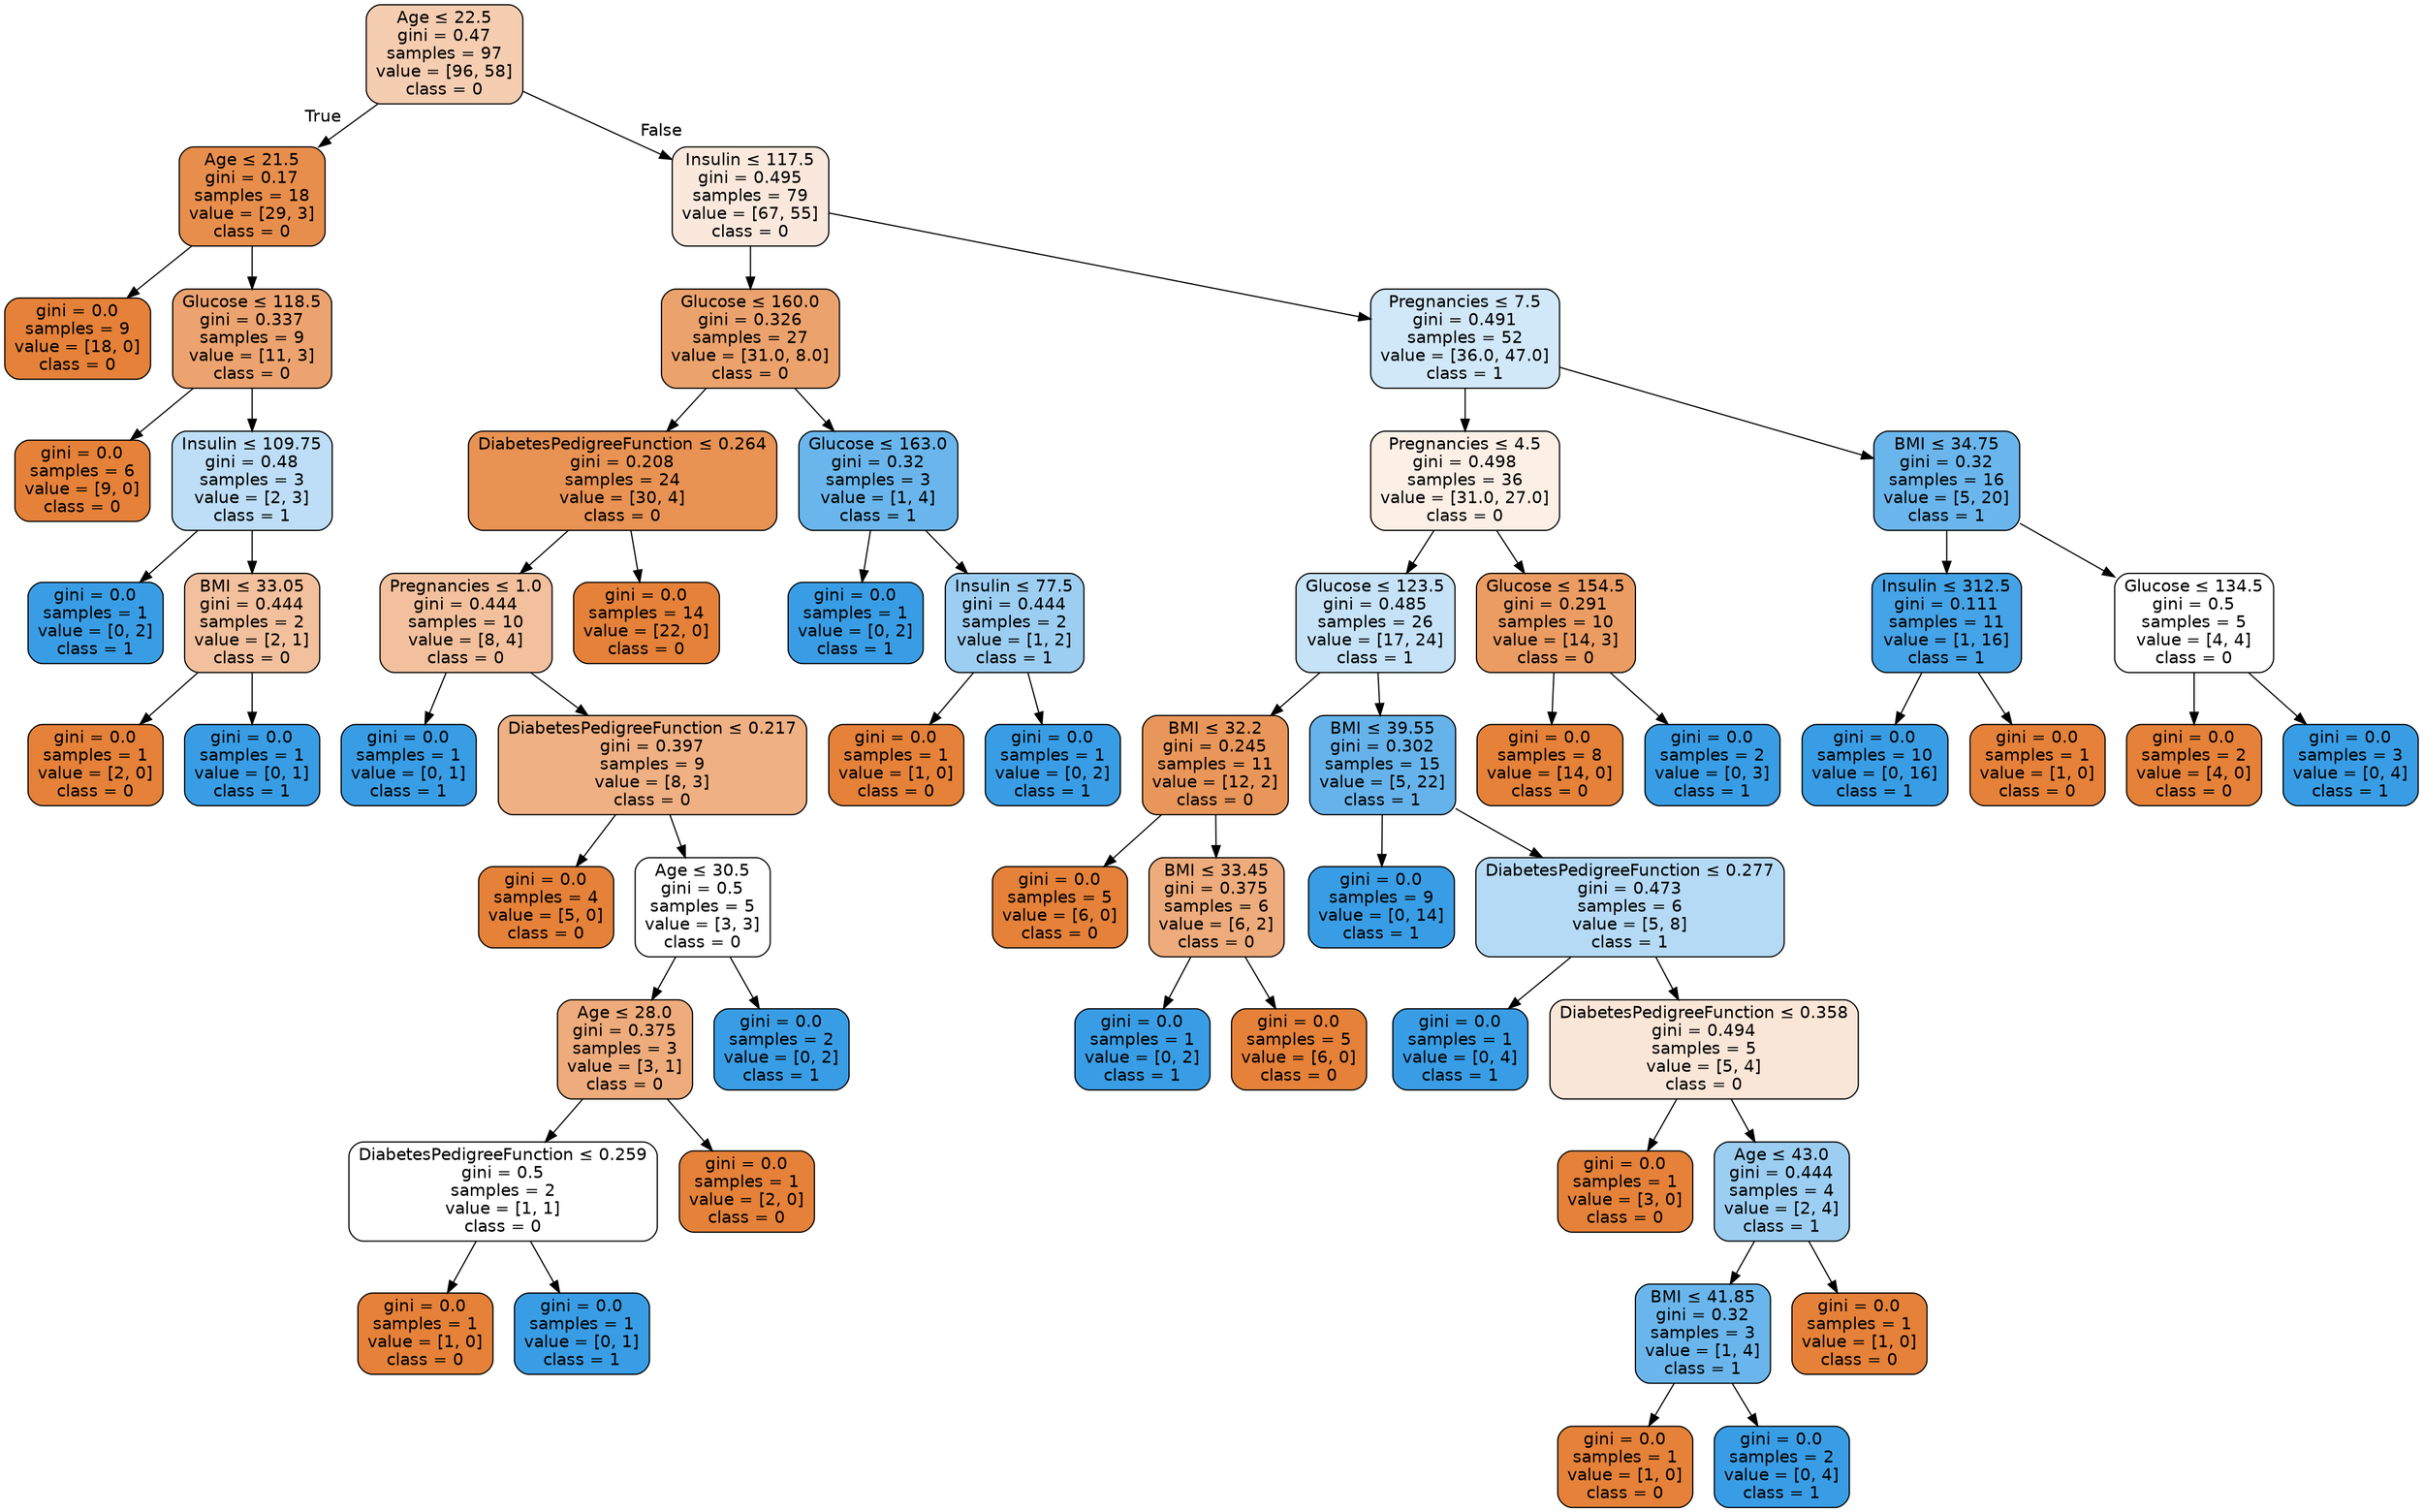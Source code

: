 digraph Tree {
node [shape=box, style="filled, rounded", color="black", fontname="helvetica"] ;
edge [fontname="helvetica"] ;
0 [label=<Age &le; 22.5<br/>gini = 0.47<br/>samples = 97<br/>value = [96, 58]<br/>class = 0>, fillcolor="#f5cdb1"] ;
1 [label=<Age &le; 21.5<br/>gini = 0.17<br/>samples = 18<br/>value = [29, 3]<br/>class = 0>, fillcolor="#e88e4d"] ;
0 -> 1 [labeldistance=2.5, labelangle=45, headlabel="True"] ;
2 [label=<gini = 0.0<br/>samples = 9<br/>value = [18, 0]<br/>class = 0>, fillcolor="#e58139"] ;
1 -> 2 ;
3 [label=<Glucose &le; 118.5<br/>gini = 0.337<br/>samples = 9<br/>value = [11, 3]<br/>class = 0>, fillcolor="#eca36f"] ;
1 -> 3 ;
4 [label=<gini = 0.0<br/>samples = 6<br/>value = [9, 0]<br/>class = 0>, fillcolor="#e58139"] ;
3 -> 4 ;
5 [label=<Insulin &le; 109.75<br/>gini = 0.48<br/>samples = 3<br/>value = [2, 3]<br/>class = 1>, fillcolor="#bddef6"] ;
3 -> 5 ;
6 [label=<gini = 0.0<br/>samples = 1<br/>value = [0, 2]<br/>class = 1>, fillcolor="#399de5"] ;
5 -> 6 ;
7 [label=<BMI &le; 33.05<br/>gini = 0.444<br/>samples = 2<br/>value = [2, 1]<br/>class = 0>, fillcolor="#f2c09c"] ;
5 -> 7 ;
8 [label=<gini = 0.0<br/>samples = 1<br/>value = [2, 0]<br/>class = 0>, fillcolor="#e58139"] ;
7 -> 8 ;
9 [label=<gini = 0.0<br/>samples = 1<br/>value = [0, 1]<br/>class = 1>, fillcolor="#399de5"] ;
7 -> 9 ;
10 [label=<Insulin &le; 117.5<br/>gini = 0.495<br/>samples = 79<br/>value = [67, 55]<br/>class = 0>, fillcolor="#fae8dc"] ;
0 -> 10 [labeldistance=2.5, labelangle=-45, headlabel="False"] ;
11 [label=<Glucose &le; 160.0<br/>gini = 0.326<br/>samples = 27<br/>value = [31.0, 8.0]<br/>class = 0>, fillcolor="#eca26c"] ;
10 -> 11 ;
12 [label=<DiabetesPedigreeFunction &le; 0.264<br/>gini = 0.208<br/>samples = 24<br/>value = [30, 4]<br/>class = 0>, fillcolor="#e89253"] ;
11 -> 12 ;
13 [label=<Pregnancies &le; 1.0<br/>gini = 0.444<br/>samples = 10<br/>value = [8, 4]<br/>class = 0>, fillcolor="#f2c09c"] ;
12 -> 13 ;
14 [label=<gini = 0.0<br/>samples = 1<br/>value = [0, 1]<br/>class = 1>, fillcolor="#399de5"] ;
13 -> 14 ;
15 [label=<DiabetesPedigreeFunction &le; 0.217<br/>gini = 0.397<br/>samples = 9<br/>value = [8, 3]<br/>class = 0>, fillcolor="#efb083"] ;
13 -> 15 ;
16 [label=<gini = 0.0<br/>samples = 4<br/>value = [5, 0]<br/>class = 0>, fillcolor="#e58139"] ;
15 -> 16 ;
17 [label=<Age &le; 30.5<br/>gini = 0.5<br/>samples = 5<br/>value = [3, 3]<br/>class = 0>, fillcolor="#ffffff"] ;
15 -> 17 ;
18 [label=<Age &le; 28.0<br/>gini = 0.375<br/>samples = 3<br/>value = [3, 1]<br/>class = 0>, fillcolor="#eeab7b"] ;
17 -> 18 ;
19 [label=<DiabetesPedigreeFunction &le; 0.259<br/>gini = 0.5<br/>samples = 2<br/>value = [1, 1]<br/>class = 0>, fillcolor="#ffffff"] ;
18 -> 19 ;
20 [label=<gini = 0.0<br/>samples = 1<br/>value = [1, 0]<br/>class = 0>, fillcolor="#e58139"] ;
19 -> 20 ;
21 [label=<gini = 0.0<br/>samples = 1<br/>value = [0, 1]<br/>class = 1>, fillcolor="#399de5"] ;
19 -> 21 ;
22 [label=<gini = 0.0<br/>samples = 1<br/>value = [2, 0]<br/>class = 0>, fillcolor="#e58139"] ;
18 -> 22 ;
23 [label=<gini = 0.0<br/>samples = 2<br/>value = [0, 2]<br/>class = 1>, fillcolor="#399de5"] ;
17 -> 23 ;
24 [label=<gini = 0.0<br/>samples = 14<br/>value = [22, 0]<br/>class = 0>, fillcolor="#e58139"] ;
12 -> 24 ;
25 [label=<Glucose &le; 163.0<br/>gini = 0.32<br/>samples = 3<br/>value = [1, 4]<br/>class = 1>, fillcolor="#6ab6ec"] ;
11 -> 25 ;
26 [label=<gini = 0.0<br/>samples = 1<br/>value = [0, 2]<br/>class = 1>, fillcolor="#399de5"] ;
25 -> 26 ;
27 [label=<Insulin &le; 77.5<br/>gini = 0.444<br/>samples = 2<br/>value = [1, 2]<br/>class = 1>, fillcolor="#9ccef2"] ;
25 -> 27 ;
28 [label=<gini = 0.0<br/>samples = 1<br/>value = [1, 0]<br/>class = 0>, fillcolor="#e58139"] ;
27 -> 28 ;
29 [label=<gini = 0.0<br/>samples = 1<br/>value = [0, 2]<br/>class = 1>, fillcolor="#399de5"] ;
27 -> 29 ;
30 [label=<Pregnancies &le; 7.5<br/>gini = 0.491<br/>samples = 52<br/>value = [36.0, 47.0]<br/>class = 1>, fillcolor="#d1e8f9"] ;
10 -> 30 ;
31 [label=<Pregnancies &le; 4.5<br/>gini = 0.498<br/>samples = 36<br/>value = [31.0, 27.0]<br/>class = 0>, fillcolor="#fcefe5"] ;
30 -> 31 ;
32 [label=<Glucose &le; 123.5<br/>gini = 0.485<br/>samples = 26<br/>value = [17, 24]<br/>class = 1>, fillcolor="#c5e2f7"] ;
31 -> 32 ;
33 [label=<BMI &le; 32.2<br/>gini = 0.245<br/>samples = 11<br/>value = [12, 2]<br/>class = 0>, fillcolor="#e9965a"] ;
32 -> 33 ;
34 [label=<gini = 0.0<br/>samples = 5<br/>value = [6, 0]<br/>class = 0>, fillcolor="#e58139"] ;
33 -> 34 ;
35 [label=<BMI &le; 33.45<br/>gini = 0.375<br/>samples = 6<br/>value = [6, 2]<br/>class = 0>, fillcolor="#eeab7b"] ;
33 -> 35 ;
36 [label=<gini = 0.0<br/>samples = 1<br/>value = [0, 2]<br/>class = 1>, fillcolor="#399de5"] ;
35 -> 36 ;
37 [label=<gini = 0.0<br/>samples = 5<br/>value = [6, 0]<br/>class = 0>, fillcolor="#e58139"] ;
35 -> 37 ;
38 [label=<BMI &le; 39.55<br/>gini = 0.302<br/>samples = 15<br/>value = [5, 22]<br/>class = 1>, fillcolor="#66b3eb"] ;
32 -> 38 ;
39 [label=<gini = 0.0<br/>samples = 9<br/>value = [0, 14]<br/>class = 1>, fillcolor="#399de5"] ;
38 -> 39 ;
40 [label=<DiabetesPedigreeFunction &le; 0.277<br/>gini = 0.473<br/>samples = 6<br/>value = [5, 8]<br/>class = 1>, fillcolor="#b5daf5"] ;
38 -> 40 ;
41 [label=<gini = 0.0<br/>samples = 1<br/>value = [0, 4]<br/>class = 1>, fillcolor="#399de5"] ;
40 -> 41 ;
42 [label=<DiabetesPedigreeFunction &le; 0.358<br/>gini = 0.494<br/>samples = 5<br/>value = [5, 4]<br/>class = 0>, fillcolor="#fae6d7"] ;
40 -> 42 ;
43 [label=<gini = 0.0<br/>samples = 1<br/>value = [3, 0]<br/>class = 0>, fillcolor="#e58139"] ;
42 -> 43 ;
44 [label=<Age &le; 43.0<br/>gini = 0.444<br/>samples = 4<br/>value = [2, 4]<br/>class = 1>, fillcolor="#9ccef2"] ;
42 -> 44 ;
45 [label=<BMI &le; 41.85<br/>gini = 0.32<br/>samples = 3<br/>value = [1, 4]<br/>class = 1>, fillcolor="#6ab6ec"] ;
44 -> 45 ;
46 [label=<gini = 0.0<br/>samples = 1<br/>value = [1, 0]<br/>class = 0>, fillcolor="#e58139"] ;
45 -> 46 ;
47 [label=<gini = 0.0<br/>samples = 2<br/>value = [0, 4]<br/>class = 1>, fillcolor="#399de5"] ;
45 -> 47 ;
48 [label=<gini = 0.0<br/>samples = 1<br/>value = [1, 0]<br/>class = 0>, fillcolor="#e58139"] ;
44 -> 48 ;
49 [label=<Glucose &le; 154.5<br/>gini = 0.291<br/>samples = 10<br/>value = [14, 3]<br/>class = 0>, fillcolor="#eb9c63"] ;
31 -> 49 ;
50 [label=<gini = 0.0<br/>samples = 8<br/>value = [14, 0]<br/>class = 0>, fillcolor="#e58139"] ;
49 -> 50 ;
51 [label=<gini = 0.0<br/>samples = 2<br/>value = [0, 3]<br/>class = 1>, fillcolor="#399de5"] ;
49 -> 51 ;
52 [label=<BMI &le; 34.75<br/>gini = 0.32<br/>samples = 16<br/>value = [5, 20]<br/>class = 1>, fillcolor="#6ab6ec"] ;
30 -> 52 ;
53 [label=<Insulin &le; 312.5<br/>gini = 0.111<br/>samples = 11<br/>value = [1, 16]<br/>class = 1>, fillcolor="#45a3e7"] ;
52 -> 53 ;
54 [label=<gini = 0.0<br/>samples = 10<br/>value = [0, 16]<br/>class = 1>, fillcolor="#399de5"] ;
53 -> 54 ;
55 [label=<gini = 0.0<br/>samples = 1<br/>value = [1, 0]<br/>class = 0>, fillcolor="#e58139"] ;
53 -> 55 ;
56 [label=<Glucose &le; 134.5<br/>gini = 0.5<br/>samples = 5<br/>value = [4, 4]<br/>class = 0>, fillcolor="#ffffff"] ;
52 -> 56 ;
57 [label=<gini = 0.0<br/>samples = 2<br/>value = [4, 0]<br/>class = 0>, fillcolor="#e58139"] ;
56 -> 57 ;
58 [label=<gini = 0.0<br/>samples = 3<br/>value = [0, 4]<br/>class = 1>, fillcolor="#399de5"] ;
56 -> 58 ;
}